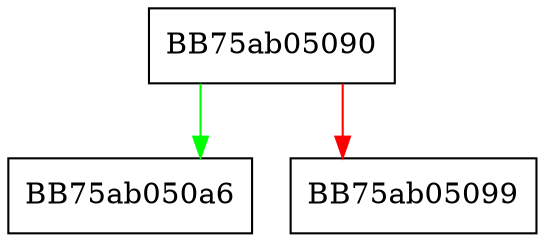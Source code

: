 digraph ReadOnlyNewIndex {
  node [shape="box"];
  graph [splines=ortho];
  BB75ab05090 -> BB75ab050a6 [color="green"];
  BB75ab05090 -> BB75ab05099 [color="red"];
}